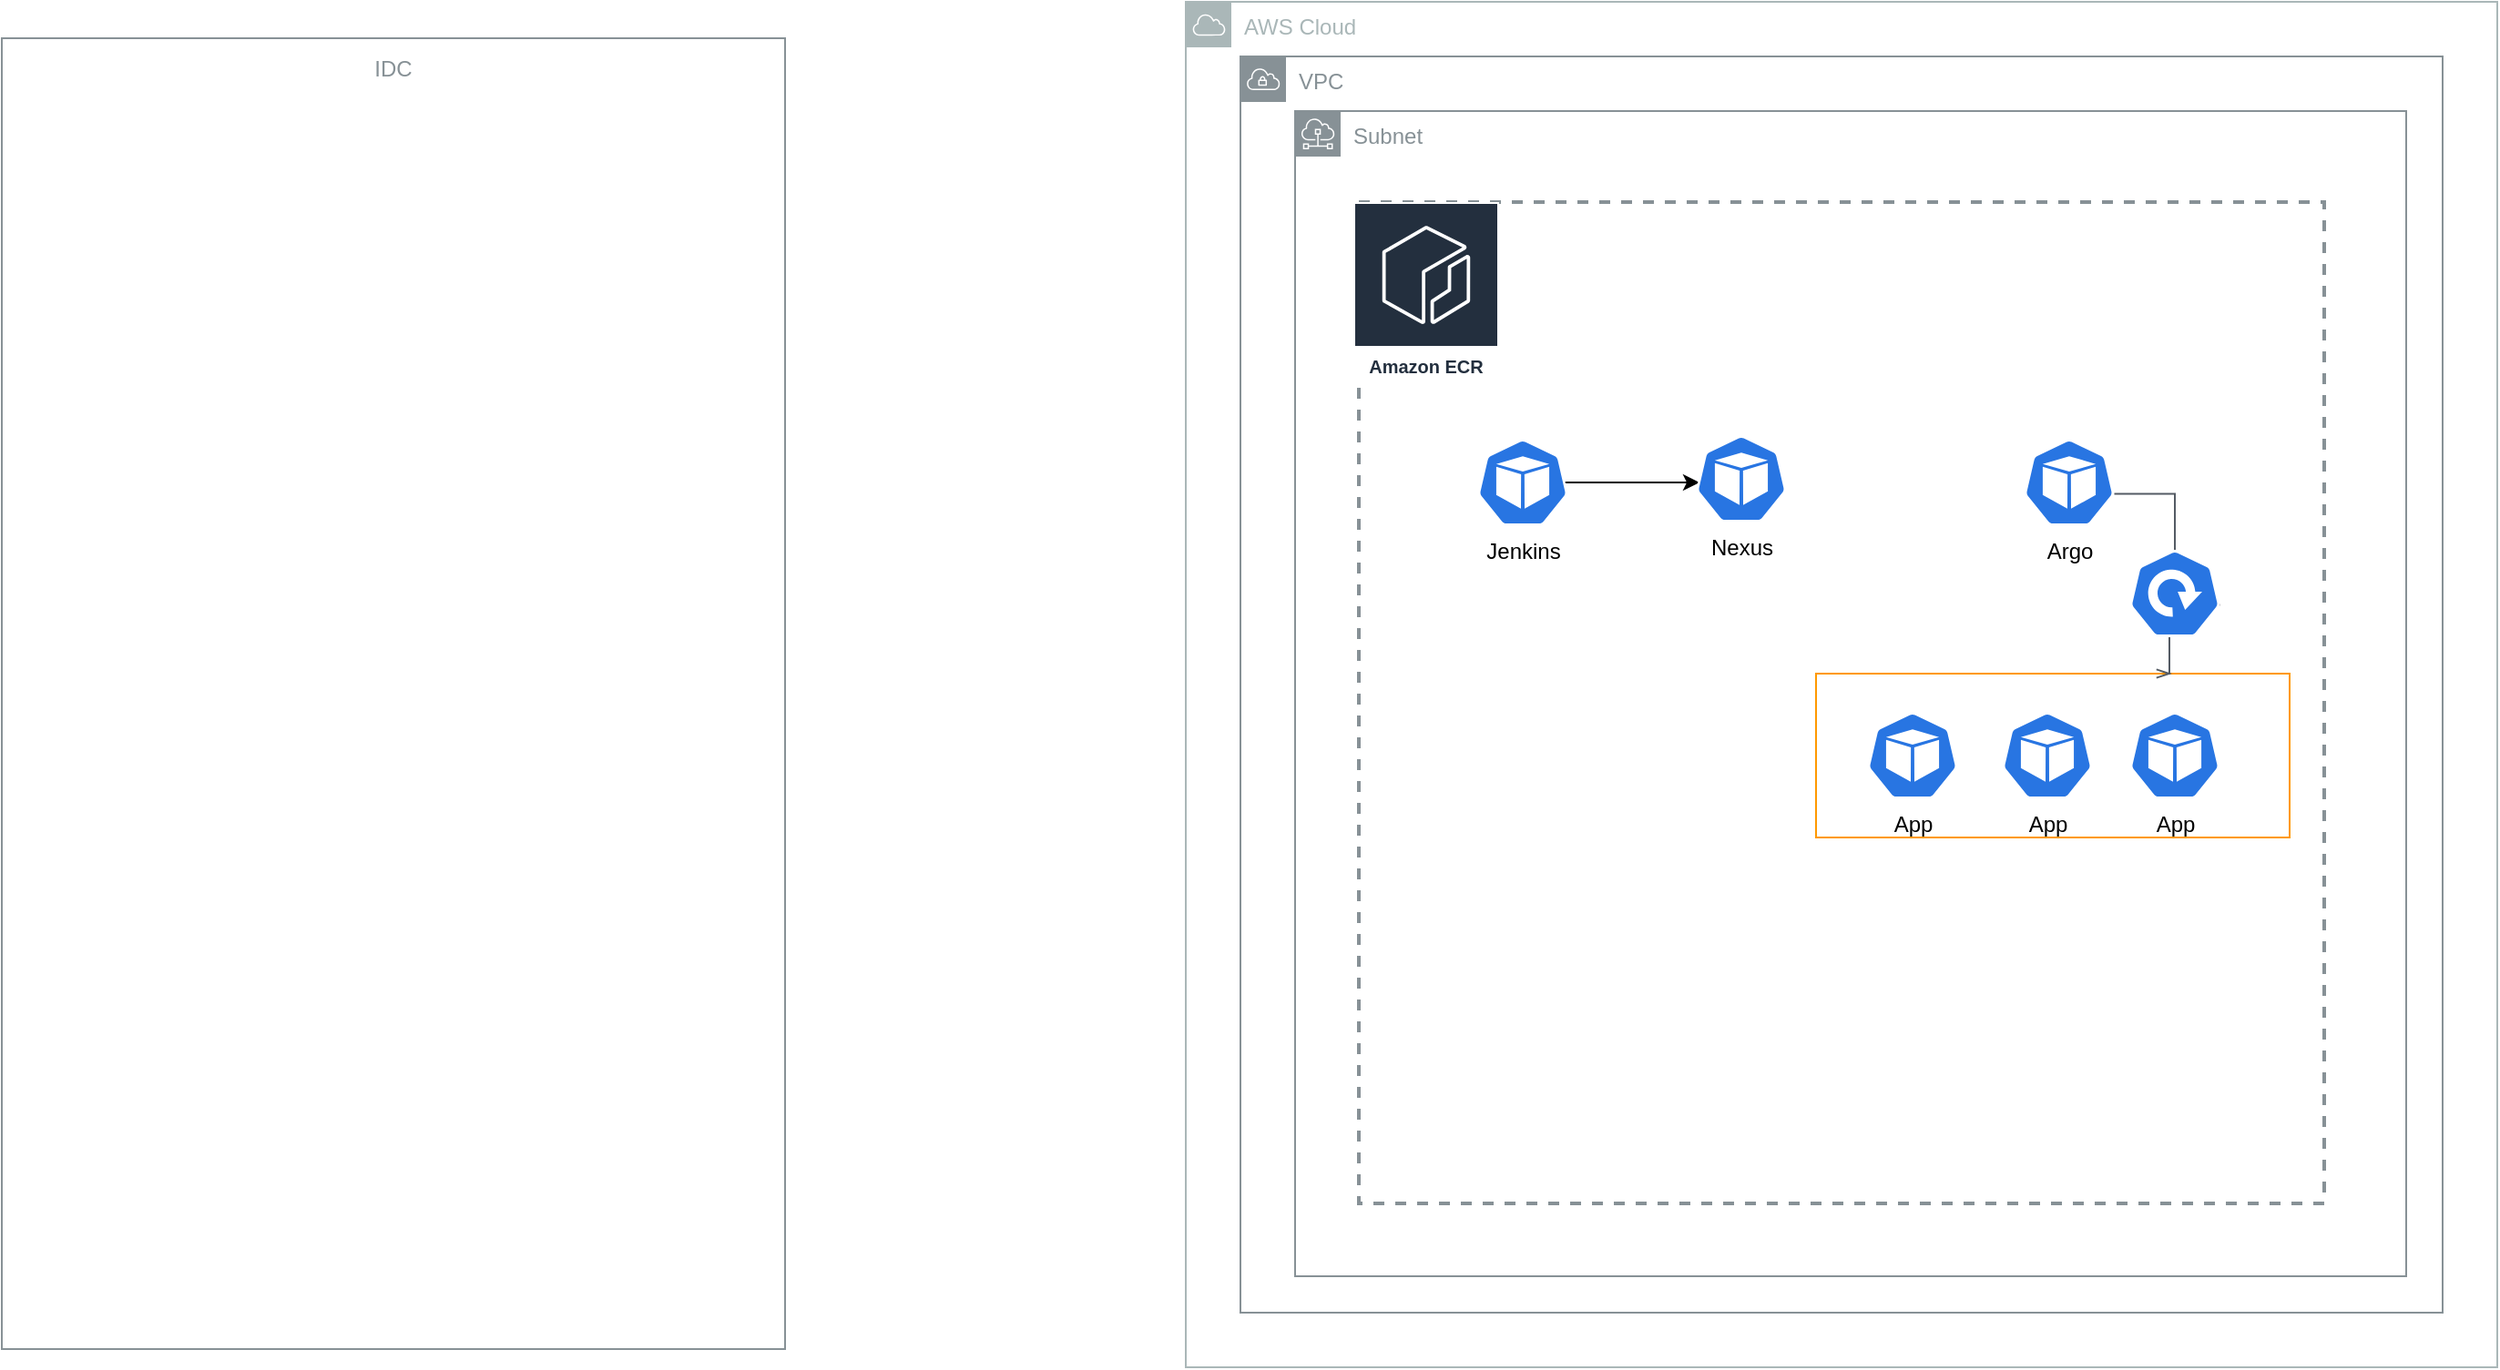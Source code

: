 <mxfile version="17.4.6" type="github">
  <diagram id="vLC5We9o8dBzS0mRnNoS" name="Page-1">
    <mxGraphModel dx="2893" dy="1129" grid="1" gridSize="10" guides="1" tooltips="1" connect="1" arrows="1" fold="1" page="1" pageScale="1" pageWidth="827" pageHeight="1169" math="0" shadow="0">
      <root>
        <mxCell id="0" />
        <mxCell id="1" parent="0" />
        <mxCell id="55vc34mMHWkZ65vRy_eA-6" value="" style="outlineConnect=0;gradientColor=none;html=1;whiteSpace=wrap;fontSize=12;fontStyle=0;strokeColor=#879196;fillColor=none;verticalAlign=top;align=center;fontColor=#879196;dashed=1;spacingTop=3;strokeWidth=2;" vertex="1" parent="1">
          <mxGeometry x="135" y="370" width="530" height="550" as="geometry" />
        </mxCell>
        <mxCell id="55vc34mMHWkZ65vRy_eA-2" value="AWS Cloud" style="sketch=0;outlineConnect=0;gradientColor=none;html=1;whiteSpace=wrap;fontSize=12;fontStyle=0;shape=mxgraph.aws4.group;grIcon=mxgraph.aws4.group_aws_cloud;strokeColor=#AAB7B8;fillColor=none;verticalAlign=top;align=left;spacingLeft=30;fontColor=#AAB7B8;dashed=0;" vertex="1" parent="1">
          <mxGeometry x="40" y="260" width="720" height="750" as="geometry" />
        </mxCell>
        <mxCell id="55vc34mMHWkZ65vRy_eA-3" value="VPC" style="sketch=0;outlineConnect=0;gradientColor=none;html=1;whiteSpace=wrap;fontSize=12;fontStyle=0;shape=mxgraph.aws4.group;grIcon=mxgraph.aws4.group_vpc;strokeColor=#879196;fillColor=none;verticalAlign=top;align=left;spacingLeft=30;fontColor=#879196;dashed=0;" vertex="1" parent="1">
          <mxGeometry x="70" y="290" width="660" height="690" as="geometry" />
        </mxCell>
        <mxCell id="55vc34mMHWkZ65vRy_eA-4" value="Subnet" style="sketch=0;outlineConnect=0;gradientColor=none;html=1;whiteSpace=wrap;fontSize=12;fontStyle=0;shape=mxgraph.aws4.group;grIcon=mxgraph.aws4.group_subnet;strokeColor=#879196;fillColor=none;verticalAlign=top;align=left;spacingLeft=30;fontColor=#879196;dashed=0;" vertex="1" parent="1">
          <mxGeometry x="100" y="320" width="610" height="640" as="geometry" />
        </mxCell>
        <mxCell id="55vc34mMHWkZ65vRy_eA-5" value="Amazon ECR" style="sketch=0;outlineConnect=0;fontColor=#232F3E;gradientColor=none;strokeColor=#ffffff;fillColor=#232F3E;dashed=0;verticalLabelPosition=middle;verticalAlign=bottom;align=center;html=1;whiteSpace=wrap;fontSize=10;fontStyle=1;spacing=3;shape=mxgraph.aws4.productIcon;prIcon=mxgraph.aws4.ecr;" vertex="1" parent="1">
          <mxGeometry x="132" y="370" width="80" height="100" as="geometry" />
        </mxCell>
        <mxCell id="55vc34mMHWkZ65vRy_eA-19" style="edgeStyle=orthogonalEdgeStyle;rounded=0;orthogonalLoop=1;jettySize=auto;html=1;entryX=0.14;entryY=0.542;entryDx=0;entryDy=0;entryPerimeter=0;" edge="1" parent="1">
          <mxGeometry relative="1" as="geometry">
            <mxPoint x="245" y="524.016" as="sourcePoint" />
            <mxPoint x="322" y="524.016" as="targetPoint" />
          </mxGeometry>
        </mxCell>
        <mxCell id="55vc34mMHWkZ65vRy_eA-7" value="Jenkins" style="sketch=0;html=1;dashed=0;whitespace=wrap;fillColor=#2875E2;strokeColor=#ffffff;points=[[0.005,0.63,0],[0.1,0.2,0],[0.9,0.2,0],[0.5,0,0],[0.995,0.63,0],[0.72,0.99,0],[0.5,1,0],[0.28,0.99,0]];shape=mxgraph.kubernetes.icon;prIcon=pod;labelPosition=center;verticalLabelPosition=bottom;align=center;verticalAlign=top;" vertex="1" parent="1">
          <mxGeometry x="200" y="500" width="50" height="48" as="geometry" />
        </mxCell>
        <mxCell id="55vc34mMHWkZ65vRy_eA-8" value="Argo" style="sketch=0;html=1;dashed=0;whitespace=wrap;fillColor=#2875E2;strokeColor=#ffffff;points=[[0.005,0.63,0],[0.1,0.2,0],[0.9,0.2,0],[0.5,0,0],[0.995,0.63,0],[0.72,0.99,0],[0.5,1,0],[0.28,0.99,0]];shape=mxgraph.kubernetes.icon;prIcon=pod;labelPosition=center;verticalLabelPosition=bottom;align=center;verticalAlign=top;" vertex="1" parent="1">
          <mxGeometry x="500" y="500" width="50" height="48" as="geometry" />
        </mxCell>
        <mxCell id="55vc34mMHWkZ65vRy_eA-9" value="Nexus" style="sketch=0;html=1;dashed=0;whitespace=wrap;fillColor=#2875E2;strokeColor=#ffffff;points=[[0.005,0.63,0],[0.1,0.2,0],[0.9,0.2,0],[0.5,0,0],[0.995,0.63,0],[0.72,0.99,0],[0.5,1,0],[0.28,0.99,0]];shape=mxgraph.kubernetes.icon;prIcon=pod;labelPosition=center;verticalLabelPosition=bottom;align=center;verticalAlign=top;" vertex="1" parent="1">
          <mxGeometry x="320" y="498" width="50" height="48" as="geometry" />
        </mxCell>
        <mxCell id="55vc34mMHWkZ65vRy_eA-10" value="App" style="sketch=0;html=1;dashed=0;whitespace=wrap;fillColor=#2875E2;strokeColor=#ffffff;points=[[0.005,0.63,0],[0.1,0.2,0],[0.9,0.2,0],[0.5,0,0],[0.995,0.63,0],[0.72,0.99,0],[0.5,1,0],[0.28,0.99,0]];shape=mxgraph.kubernetes.icon;prIcon=pod;labelPosition=center;verticalLabelPosition=bottom;align=center;verticalAlign=top;" vertex="1" parent="1">
          <mxGeometry x="414" y="650" width="50" height="48" as="geometry" />
        </mxCell>
        <mxCell id="55vc34mMHWkZ65vRy_eA-11" value="App" style="sketch=0;html=1;dashed=0;whitespace=wrap;fillColor=#2875E2;strokeColor=#ffffff;points=[[0.005,0.63,0],[0.1,0.2,0],[0.9,0.2,0],[0.5,0,0],[0.995,0.63,0],[0.72,0.99,0],[0.5,1,0],[0.28,0.99,0]];shape=mxgraph.kubernetes.icon;prIcon=pod;labelPosition=center;verticalLabelPosition=bottom;align=center;verticalAlign=top;" vertex="1" parent="1">
          <mxGeometry x="450" y="650" width="126" height="48" as="geometry" />
        </mxCell>
        <mxCell id="55vc34mMHWkZ65vRy_eA-12" value="App" style="sketch=0;html=1;dashed=0;whitespace=wrap;fillColor=#2875E2;strokeColor=#ffffff;points=[[0.005,0.63,0],[0.1,0.2,0],[0.9,0.2,0],[0.5,0,0],[0.995,0.63,0],[0.72,0.99,0],[0.5,1,0],[0.28,0.99,0]];shape=mxgraph.kubernetes.icon;prIcon=pod;labelPosition=center;verticalLabelPosition=bottom;align=center;verticalAlign=top;" vertex="1" parent="1">
          <mxGeometry x="520" y="650" width="126" height="48" as="geometry" />
        </mxCell>
        <mxCell id="55vc34mMHWkZ65vRy_eA-14" value="" style="outlineConnect=0;gradientColor=none;html=1;whiteSpace=wrap;fontSize=12;fontStyle=0;strokeColor=#FF9900;fillColor=none;verticalAlign=top;align=center;fontColor=#FF9900;dashed=0;spacingTop=3;" vertex="1" parent="1">
          <mxGeometry x="386" y="629" width="260" height="90" as="geometry" />
        </mxCell>
        <mxCell id="55vc34mMHWkZ65vRy_eA-16" value="" style="edgeStyle=orthogonalEdgeStyle;html=1;endArrow=openThin;elbow=vertical;startArrow=none;endFill=0;strokeColor=#545B64;rounded=0;exitX=0.995;exitY=0.63;exitDx=0;exitDy=0;exitPerimeter=0;entryX=0.75;entryY=0;entryDx=0;entryDy=0;" edge="1" parent="1" source="55vc34mMHWkZ65vRy_eA-17" target="55vc34mMHWkZ65vRy_eA-14">
          <mxGeometry width="100" relative="1" as="geometry">
            <mxPoint x="360" y="570" as="sourcePoint" />
            <mxPoint x="460" y="570" as="targetPoint" />
            <Array as="points">
              <mxPoint x="580" y="600" />
              <mxPoint x="580" y="629" />
              <mxPoint x="578" y="629" />
            </Array>
          </mxGeometry>
        </mxCell>
        <mxCell id="55vc34mMHWkZ65vRy_eA-17" value="" style="sketch=0;html=1;dashed=0;whitespace=wrap;fillColor=#2875E2;strokeColor=#ffffff;points=[[0.005,0.63,0],[0.1,0.2,0],[0.9,0.2,0],[0.5,0,0],[0.995,0.63,0],[0.72,0.99,0],[0.5,1,0],[0.28,0.99,0]];shape=mxgraph.kubernetes.icon;prIcon=deploy" vertex="1" parent="1">
          <mxGeometry x="558" y="561" width="50" height="48" as="geometry" />
        </mxCell>
        <mxCell id="55vc34mMHWkZ65vRy_eA-18" value="" style="edgeStyle=orthogonalEdgeStyle;html=1;endArrow=none;elbow=vertical;startArrow=none;endFill=0;strokeColor=#545B64;rounded=0;exitX=0.995;exitY=0.63;exitDx=0;exitDy=0;exitPerimeter=0;entryX=0.5;entryY=0;entryDx=0;entryDy=0;entryPerimeter=0;" edge="1" parent="1" source="55vc34mMHWkZ65vRy_eA-8" target="55vc34mMHWkZ65vRy_eA-17">
          <mxGeometry width="100" relative="1" as="geometry">
            <mxPoint x="549.75" y="530.24" as="sourcePoint" />
            <mxPoint x="578" y="639" as="targetPoint" />
          </mxGeometry>
        </mxCell>
        <mxCell id="55vc34mMHWkZ65vRy_eA-20" value="IDC" style="outlineConnect=0;gradientColor=none;html=1;whiteSpace=wrap;fontSize=12;fontStyle=0;strokeColor=#879196;fillColor=none;verticalAlign=top;align=center;fontColor=#879196;spacingTop=3;" vertex="1" parent="1">
          <mxGeometry x="-610" y="280" width="430" height="720" as="geometry" />
        </mxCell>
      </root>
    </mxGraphModel>
  </diagram>
</mxfile>
